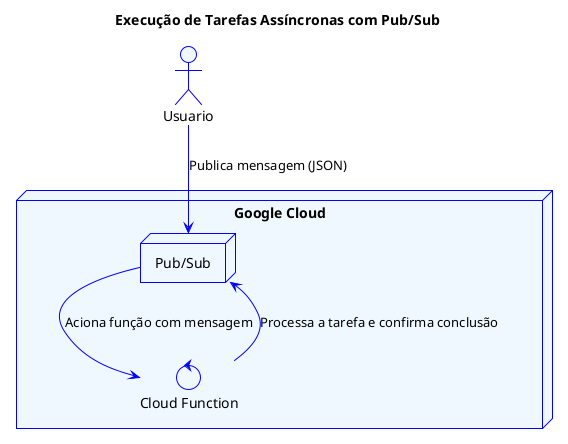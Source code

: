@startuml
<style>
componentDiagram {
  BackGroundColor #aliceblue
  LineThickness 1
  LineColor blue
  Text blue
  
}
document {
  BackGroundColor white
}
</style>

title Execução de Tarefas Assíncronas com Pub/Sub

actor Usuario as user

node "Google Cloud" {
     node "Pub/Sub" as pubsub
     control "Cloud Function" as function
}

user --> pubsub : Publica mensagem (JSON)
pubsub --> function : Aciona função com mensagem
function --> pubsub : Processa a tarefa e confirma conclusão

@enduml

